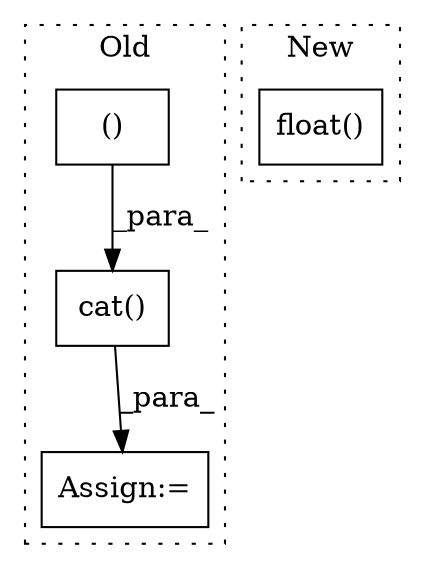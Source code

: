 digraph G {
subgraph cluster0 {
1 [label="cat()" a="75" s="4259,4287" l="10,11" shape="box"];
3 [label="Assign:=" a="68" s="4256" l="3" shape="box"];
4 [label="()" a="54" s="4271" l="15" shape="box"];
label = "Old";
style="dotted";
}
subgraph cluster1 {
2 [label="float()" a="75" s="5058" l="49" shape="box"];
label = "New";
style="dotted";
}
1 -> 3 [label="_para_"];
4 -> 1 [label="_para_"];
}